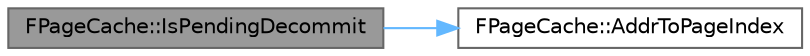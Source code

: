 digraph "FPageCache::IsPendingDecommit"
{
 // INTERACTIVE_SVG=YES
 // LATEX_PDF_SIZE
  bgcolor="transparent";
  edge [fontname=Helvetica,fontsize=10,labelfontname=Helvetica,labelfontsize=10];
  node [fontname=Helvetica,fontsize=10,shape=box,height=0.2,width=0.4];
  rankdir="LR";
  Node1 [id="Node000001",label="FPageCache::IsPendingDecommit",height=0.2,width=0.4,color="gray40", fillcolor="grey60", style="filled", fontcolor="black",tooltip=" "];
  Node1 -> Node2 [id="edge1_Node000001_Node000002",color="steelblue1",style="solid",tooltip=" "];
  Node2 [id="Node000002",label="FPageCache::AddrToPageIndex",height=0.2,width=0.4,color="grey40", fillcolor="white", style="filled",URL="$d2/dcf/classFPageCache.html#a1fb0769fbda010238e4e19da237f8533",tooltip=" "];
}
